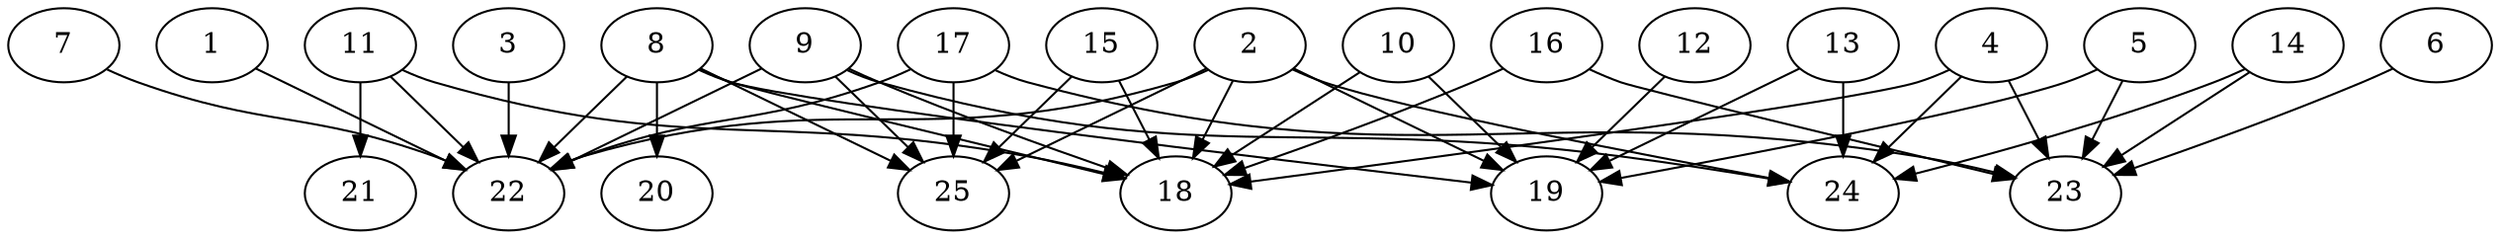 // DAG automatically generated by daggen at Thu Oct  3 14:00:40 2019
// ./daggen --dot -n 25 --ccr 0.4 --fat 0.9 --regular 0.9 --density 0.6 --mindata 5242880 --maxdata 52428800 
digraph G {
  1 [size="88412160", alpha="0.05", expect_size="35364864"] 
  1 -> 22 [size ="35364864"]
  2 [size="85483520", alpha="0.17", expect_size="34193408"] 
  2 -> 18 [size ="34193408"]
  2 -> 19 [size ="34193408"]
  2 -> 22 [size ="34193408"]
  2 -> 24 [size ="34193408"]
  2 -> 25 [size ="34193408"]
  3 [size="107612160", alpha="0.16", expect_size="43044864"] 
  3 -> 22 [size ="43044864"]
  4 [size="105600000", alpha="0.07", expect_size="42240000"] 
  4 -> 18 [size ="42240000"]
  4 -> 23 [size ="42240000"]
  4 -> 24 [size ="42240000"]
  5 [size="94771200", alpha="0.08", expect_size="37908480"] 
  5 -> 19 [size ="37908480"]
  5 -> 23 [size ="37908480"]
  6 [size="106012160", alpha="0.00", expect_size="42404864"] 
  6 -> 23 [size ="42404864"]
  7 [size="36587520", alpha="0.02", expect_size="14635008"] 
  7 -> 22 [size ="14635008"]
  8 [size="23905280", alpha="0.10", expect_size="9562112"] 
  8 -> 18 [size ="9562112"]
  8 -> 19 [size ="9562112"]
  8 -> 20 [size ="9562112"]
  8 -> 22 [size ="9562112"]
  8 -> 25 [size ="9562112"]
  9 [size="33889280", alpha="0.18", expect_size="13555712"] 
  9 -> 18 [size ="13555712"]
  9 -> 22 [size ="13555712"]
  9 -> 24 [size ="13555712"]
  9 -> 25 [size ="13555712"]
  10 [size="13240320", alpha="0.08", expect_size="5296128"] 
  10 -> 18 [size ="5296128"]
  10 -> 19 [size ="5296128"]
  11 [size="34273280", alpha="0.01", expect_size="13709312"] 
  11 -> 18 [size ="13709312"]
  11 -> 21 [size ="13709312"]
  11 -> 22 [size ="13709312"]
  12 [size="60902400", alpha="0.20", expect_size="24360960"] 
  12 -> 19 [size ="24360960"]
  13 [size="43330560", alpha="0.14", expect_size="17332224"] 
  13 -> 19 [size ="17332224"]
  13 -> 24 [size ="17332224"]
  14 [size="17236480", alpha="0.08", expect_size="6894592"] 
  14 -> 23 [size ="6894592"]
  14 -> 24 [size ="6894592"]
  15 [size="56596480", alpha="0.08", expect_size="22638592"] 
  15 -> 18 [size ="22638592"]
  15 -> 25 [size ="22638592"]
  16 [size="105927680", alpha="0.01", expect_size="42371072"] 
  16 -> 18 [size ="42371072"]
  16 -> 23 [size ="42371072"]
  17 [size="107189760", alpha="0.18", expect_size="42875904"] 
  17 -> 22 [size ="42875904"]
  17 -> 23 [size ="42875904"]
  17 -> 25 [size ="42875904"]
  18 [size="116490240", alpha="0.11", expect_size="46596096"] 
  19 [size="56304640", alpha="0.13", expect_size="22521856"] 
  20 [size="47224320", alpha="0.12", expect_size="18889728"] 
  21 [size="93519360", alpha="0.04", expect_size="37407744"] 
  22 [size="99712000", alpha="0.09", expect_size="39884800"] 
  23 [size="98851840", alpha="0.09", expect_size="39540736"] 
  24 [size="64056320", alpha="0.05", expect_size="25622528"] 
  25 [size="109107200", alpha="0.15", expect_size="43642880"] 
}
